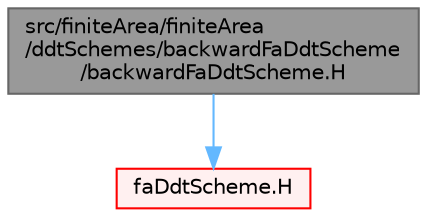 digraph "src/finiteArea/finiteArea/ddtSchemes/backwardFaDdtScheme/backwardFaDdtScheme.H"
{
 // LATEX_PDF_SIZE
  bgcolor="transparent";
  edge [fontname=Helvetica,fontsize=10,labelfontname=Helvetica,labelfontsize=10];
  node [fontname=Helvetica,fontsize=10,shape=box,height=0.2,width=0.4];
  Node1 [id="Node000001",label="src/finiteArea/finiteArea\l/ddtSchemes/backwardFaDdtScheme\l/backwardFaDdtScheme.H",height=0.2,width=0.4,color="gray40", fillcolor="grey60", style="filled", fontcolor="black",tooltip=" "];
  Node1 -> Node2 [id="edge1_Node000001_Node000002",color="steelblue1",style="solid",tooltip=" "];
  Node2 [id="Node000002",label="faDdtScheme.H",height=0.2,width=0.4,color="red", fillcolor="#FFF0F0", style="filled",URL="$faDdtScheme_8H.html",tooltip=" "];
}
